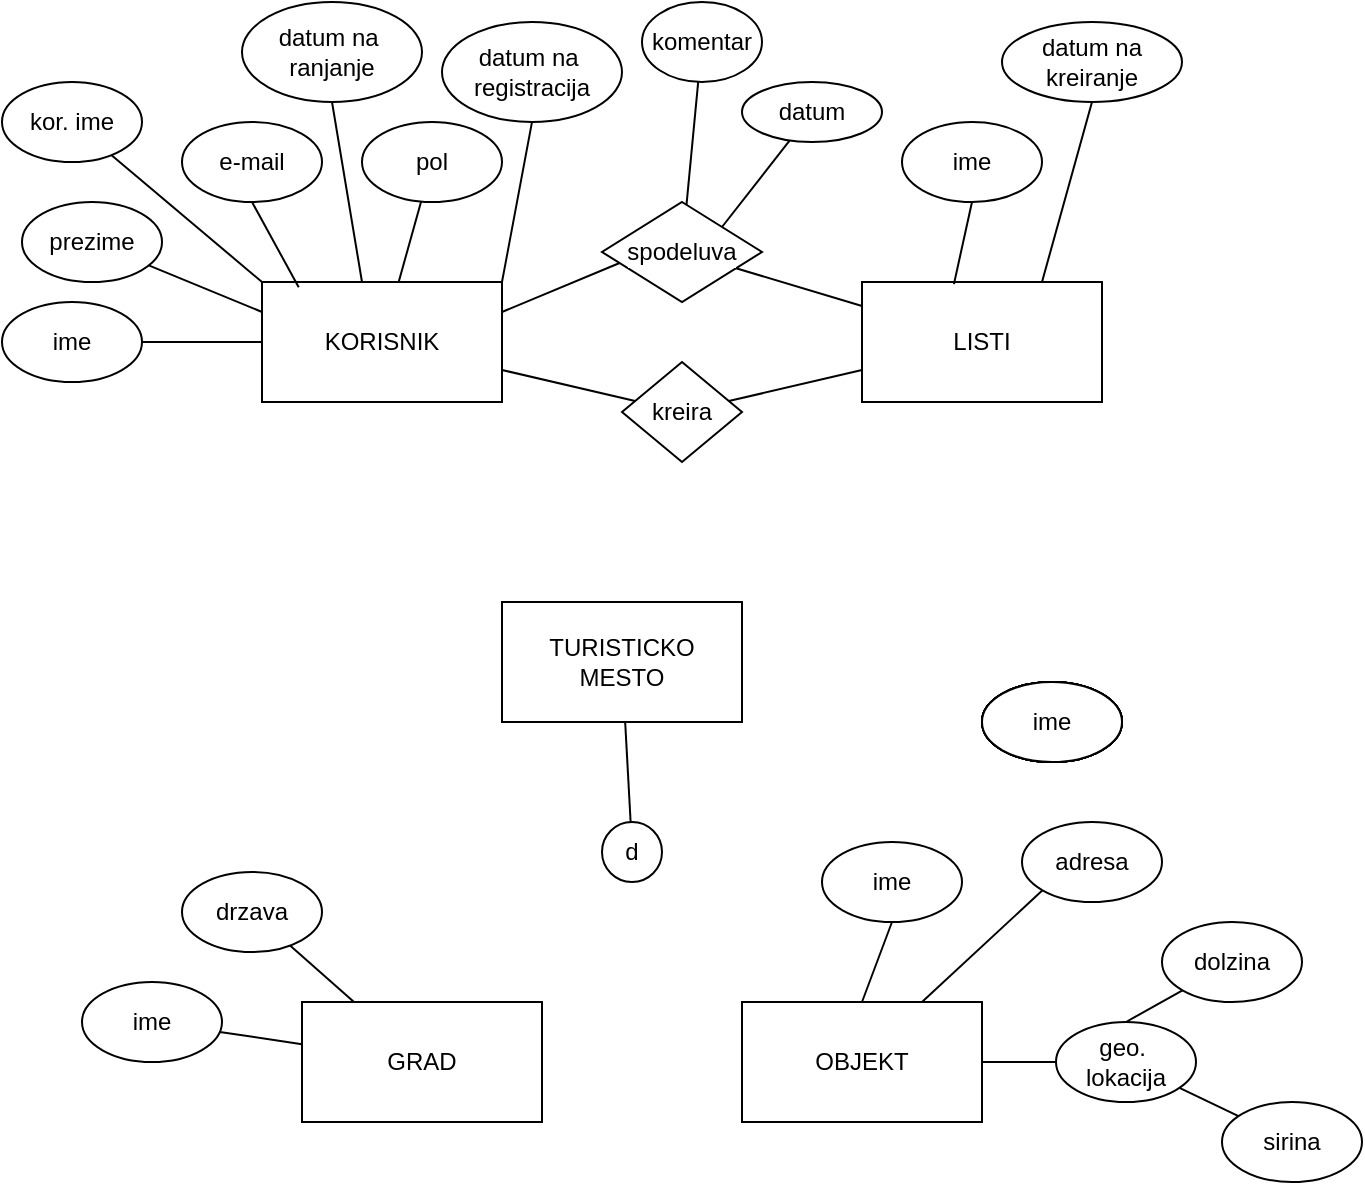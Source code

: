 <mxfile version="27.1.4" pages="2">
  <diagram name="Page-1" id="9BYK_L4OpRzOUnWOjzk-">
    <mxGraphModel dx="254" dy="604" grid="1" gridSize="10" guides="1" tooltips="1" connect="1" arrows="1" fold="1" page="1" pageScale="1" pageWidth="827" pageHeight="1169" math="0" shadow="0">
      <root>
        <mxCell id="0" />
        <mxCell id="1" parent="0" />
        <mxCell id="Cw1JEO6UzoWqQZHTHkFN-5" value="ime" style="ellipse;whiteSpace=wrap;html=1;" vertex="1" parent="1">
          <mxGeometry x="610" y="170" width="70" height="40" as="geometry" />
        </mxCell>
        <mxCell id="vTyGNoZtcdpg6SRQKZWc-11" value="" style="group" vertex="1" connectable="0" parent="1">
          <mxGeometry x="160" y="110" width="310" height="200" as="geometry" />
        </mxCell>
        <mxCell id="vTyGNoZtcdpg6SRQKZWc-9" value="" style="edgeStyle=none;shape=connector;rounded=0;orthogonalLoop=1;jettySize=auto;html=1;strokeColor=default;align=center;verticalAlign=middle;fontFamily=Helvetica;fontSize=12;fontColor=default;labelBackgroundColor=default;endArrow=none;" edge="1" parent="vTyGNoZtcdpg6SRQKZWc-11" source="Cw1JEO6UzoWqQZHTHkFN-6" target="vTyGNoZtcdpg6SRQKZWc-1">
          <mxGeometry relative="1" as="geometry" />
        </mxCell>
        <mxCell id="Cw1JEO6UzoWqQZHTHkFN-6" value="pol" style="ellipse;whiteSpace=wrap;html=1;" vertex="1" parent="vTyGNoZtcdpg6SRQKZWc-11">
          <mxGeometry x="180" y="60" width="70" height="40" as="geometry" />
        </mxCell>
        <mxCell id="vTyGNoZtcdpg6SRQKZWc-10" style="edgeStyle=none;shape=connector;rounded=0;orthogonalLoop=1;jettySize=auto;html=1;exitX=0.5;exitY=1;exitDx=0;exitDy=0;entryX=1;entryY=0;entryDx=0;entryDy=0;strokeColor=default;align=center;verticalAlign=middle;fontFamily=Helvetica;fontSize=12;fontColor=default;labelBackgroundColor=default;endArrow=none;" edge="1" parent="vTyGNoZtcdpg6SRQKZWc-11" source="Cw1JEO6UzoWqQZHTHkFN-7" target="vTyGNoZtcdpg6SRQKZWc-1">
          <mxGeometry relative="1" as="geometry" />
        </mxCell>
        <mxCell id="Cw1JEO6UzoWqQZHTHkFN-7" value="datum na&amp;nbsp;&lt;div&gt;registracija&lt;/div&gt;" style="ellipse;whiteSpace=wrap;html=1;" vertex="1" parent="vTyGNoZtcdpg6SRQKZWc-11">
          <mxGeometry x="220" y="10" width="90" height="50" as="geometry" />
        </mxCell>
        <mxCell id="vTyGNoZtcdpg6SRQKZWc-8" style="edgeStyle=none;shape=connector;rounded=0;orthogonalLoop=1;jettySize=auto;html=1;exitX=0.5;exitY=1;exitDx=0;exitDy=0;strokeColor=default;align=center;verticalAlign=middle;fontFamily=Helvetica;fontSize=12;fontColor=default;labelBackgroundColor=default;endArrow=none;" edge="1" parent="vTyGNoZtcdpg6SRQKZWc-11" source="Cw1JEO6UzoWqQZHTHkFN-8">
          <mxGeometry relative="1" as="geometry">
            <mxPoint x="180" y="140" as="targetPoint" />
          </mxGeometry>
        </mxCell>
        <mxCell id="Cw1JEO6UzoWqQZHTHkFN-8" value="datum&amp;nbsp;&lt;span style=&quot;background-color: transparent; color: light-dark(rgb(0, 0, 0), rgb(255, 255, 255));&quot;&gt;na&amp;nbsp;&lt;/span&gt;&lt;div&gt;ranjanje&lt;/div&gt;" style="ellipse;whiteSpace=wrap;html=1;" vertex="1" parent="vTyGNoZtcdpg6SRQKZWc-11">
          <mxGeometry x="120" width="90" height="50" as="geometry" />
        </mxCell>
        <mxCell id="Cw1JEO6UzoWqQZHTHkFN-9" value="e-mail" style="ellipse;whiteSpace=wrap;html=1;" vertex="1" parent="vTyGNoZtcdpg6SRQKZWc-11">
          <mxGeometry x="90" y="60" width="70" height="40" as="geometry" />
        </mxCell>
        <mxCell id="vTyGNoZtcdpg6SRQKZWc-6" value="" style="edgeStyle=none;shape=connector;rounded=0;orthogonalLoop=1;jettySize=auto;html=1;strokeColor=default;align=center;verticalAlign=middle;fontFamily=Helvetica;fontSize=12;fontColor=default;labelBackgroundColor=default;endArrow=none;entryX=0;entryY=0;entryDx=0;entryDy=0;" edge="1" parent="vTyGNoZtcdpg6SRQKZWc-11" source="Cw1JEO6UzoWqQZHTHkFN-10" target="vTyGNoZtcdpg6SRQKZWc-1">
          <mxGeometry relative="1" as="geometry" />
        </mxCell>
        <mxCell id="Cw1JEO6UzoWqQZHTHkFN-10" value="kor. ime" style="ellipse;whiteSpace=wrap;html=1;" vertex="1" parent="vTyGNoZtcdpg6SRQKZWc-11">
          <mxGeometry y="40" width="70" height="40" as="geometry" />
        </mxCell>
        <mxCell id="vTyGNoZtcdpg6SRQKZWc-5" value="" style="edgeStyle=none;shape=connector;rounded=0;orthogonalLoop=1;jettySize=auto;html=1;strokeColor=default;align=center;verticalAlign=middle;fontFamily=Helvetica;fontSize=12;fontColor=default;labelBackgroundColor=default;endArrow=none;entryX=0;entryY=0.25;entryDx=0;entryDy=0;" edge="1" parent="vTyGNoZtcdpg6SRQKZWc-11" source="Cw1JEO6UzoWqQZHTHkFN-11" target="vTyGNoZtcdpg6SRQKZWc-1">
          <mxGeometry relative="1" as="geometry" />
        </mxCell>
        <mxCell id="Cw1JEO6UzoWqQZHTHkFN-11" value="prezime" style="ellipse;whiteSpace=wrap;html=1;" vertex="1" parent="vTyGNoZtcdpg6SRQKZWc-11">
          <mxGeometry x="10" y="100" width="70" height="40" as="geometry" />
        </mxCell>
        <mxCell id="vTyGNoZtcdpg6SRQKZWc-4" value="" style="edgeStyle=none;shape=connector;rounded=0;orthogonalLoop=1;jettySize=auto;html=1;strokeColor=default;align=center;verticalAlign=middle;fontFamily=Helvetica;fontSize=12;fontColor=default;labelBackgroundColor=default;endArrow=none;" edge="1" parent="vTyGNoZtcdpg6SRQKZWc-11" source="Cw1JEO6UzoWqQZHTHkFN-12" target="vTyGNoZtcdpg6SRQKZWc-1">
          <mxGeometry relative="1" as="geometry" />
        </mxCell>
        <mxCell id="Cw1JEO6UzoWqQZHTHkFN-12" value="ime" style="ellipse;whiteSpace=wrap;html=1;" vertex="1" parent="vTyGNoZtcdpg6SRQKZWc-11">
          <mxGeometry y="150" width="70" height="40" as="geometry" />
        </mxCell>
        <mxCell id="vTyGNoZtcdpg6SRQKZWc-15" style="edgeStyle=none;shape=connector;rounded=0;orthogonalLoop=1;jettySize=auto;html=1;exitX=1;exitY=0.25;exitDx=0;exitDy=0;strokeColor=default;align=center;verticalAlign=middle;fontFamily=Helvetica;fontSize=12;fontColor=default;labelBackgroundColor=default;endArrow=none;" edge="1" parent="vTyGNoZtcdpg6SRQKZWc-11" source="vTyGNoZtcdpg6SRQKZWc-1">
          <mxGeometry relative="1" as="geometry">
            <mxPoint x="310" y="130.0" as="targetPoint" />
          </mxGeometry>
        </mxCell>
        <mxCell id="vTyGNoZtcdpg6SRQKZWc-1" value="KORISNIK" style="rounded=0;whiteSpace=wrap;html=1;strokeColor=default;align=center;verticalAlign=middle;fontFamily=Helvetica;fontSize=12;fontColor=default;labelBackgroundColor=default;fillColor=default;" vertex="1" parent="vTyGNoZtcdpg6SRQKZWc-11">
          <mxGeometry x="130" y="140" width="120" height="60" as="geometry" />
        </mxCell>
        <mxCell id="vTyGNoZtcdpg6SRQKZWc-2" style="edgeStyle=none;shape=connector;rounded=0;orthogonalLoop=1;jettySize=auto;html=1;exitX=0.5;exitY=0;exitDx=0;exitDy=0;strokeColor=default;align=center;verticalAlign=middle;fontFamily=Helvetica;fontSize=12;fontColor=default;labelBackgroundColor=default;endArrow=none;" edge="1" parent="vTyGNoZtcdpg6SRQKZWc-11" source="Cw1JEO6UzoWqQZHTHkFN-11" target="Cw1JEO6UzoWqQZHTHkFN-11">
          <mxGeometry relative="1" as="geometry" />
        </mxCell>
        <mxCell id="vTyGNoZtcdpg6SRQKZWc-7" style="edgeStyle=none;shape=connector;rounded=0;orthogonalLoop=1;jettySize=auto;html=1;exitX=0.5;exitY=1;exitDx=0;exitDy=0;entryX=0.153;entryY=0.044;entryDx=0;entryDy=0;entryPerimeter=0;strokeColor=default;align=center;verticalAlign=middle;fontFamily=Helvetica;fontSize=12;fontColor=default;labelBackgroundColor=default;endArrow=none;" edge="1" parent="vTyGNoZtcdpg6SRQKZWc-11" source="Cw1JEO6UzoWqQZHTHkFN-9" target="vTyGNoZtcdpg6SRQKZWc-1">
          <mxGeometry relative="1" as="geometry" />
        </mxCell>
        <mxCell id="vTyGNoZtcdpg6SRQKZWc-14" value="" style="edgeStyle=none;shape=connector;rounded=0;orthogonalLoop=1;jettySize=auto;html=1;strokeColor=default;align=center;verticalAlign=middle;fontFamily=Helvetica;fontSize=12;fontColor=default;labelBackgroundColor=default;endArrow=none;" edge="1" parent="1" source="vTyGNoZtcdpg6SRQKZWc-12" target="vTyGNoZtcdpg6SRQKZWc-13">
          <mxGeometry relative="1" as="geometry" />
        </mxCell>
        <mxCell id="vTyGNoZtcdpg6SRQKZWc-12" value="LISTI" style="rounded=0;whiteSpace=wrap;html=1;strokeColor=default;align=center;verticalAlign=middle;fontFamily=Helvetica;fontSize=12;fontColor=default;labelBackgroundColor=default;fillColor=default;" vertex="1" parent="1">
          <mxGeometry x="590" y="250" width="120" height="60" as="geometry" />
        </mxCell>
        <mxCell id="vTyGNoZtcdpg6SRQKZWc-21" value="" style="edgeStyle=none;shape=connector;rounded=0;orthogonalLoop=1;jettySize=auto;html=1;strokeColor=default;align=center;verticalAlign=middle;fontFamily=Helvetica;fontSize=12;fontColor=default;labelBackgroundColor=default;endArrow=none;" edge="1" parent="1" source="vTyGNoZtcdpg6SRQKZWc-13" target="vTyGNoZtcdpg6SRQKZWc-20">
          <mxGeometry relative="1" as="geometry" />
        </mxCell>
        <mxCell id="vTyGNoZtcdpg6SRQKZWc-13" value="spodeluva" style="rhombus;whiteSpace=wrap;html=1;rounded=0;labelBackgroundColor=default;" vertex="1" parent="1">
          <mxGeometry x="460" y="210" width="80" height="50" as="geometry" />
        </mxCell>
        <mxCell id="vTyGNoZtcdpg6SRQKZWc-17" value="" style="edgeStyle=none;shape=connector;rounded=0;orthogonalLoop=1;jettySize=auto;html=1;strokeColor=default;align=center;verticalAlign=middle;fontFamily=Helvetica;fontSize=12;fontColor=default;labelBackgroundColor=default;endArrow=none;" edge="1" parent="1" source="vTyGNoZtcdpg6SRQKZWc-16" target="vTyGNoZtcdpg6SRQKZWc-1">
          <mxGeometry relative="1" as="geometry" />
        </mxCell>
        <mxCell id="vTyGNoZtcdpg6SRQKZWc-18" value="" style="edgeStyle=none;shape=connector;rounded=0;orthogonalLoop=1;jettySize=auto;html=1;strokeColor=default;align=center;verticalAlign=middle;fontFamily=Helvetica;fontSize=12;fontColor=default;labelBackgroundColor=default;endArrow=none;" edge="1" parent="1" source="vTyGNoZtcdpg6SRQKZWc-16" target="vTyGNoZtcdpg6SRQKZWc-12">
          <mxGeometry relative="1" as="geometry" />
        </mxCell>
        <mxCell id="vTyGNoZtcdpg6SRQKZWc-16" value="kreira" style="rhombus;whiteSpace=wrap;html=1;rounded=0;labelBackgroundColor=default;" vertex="1" parent="1">
          <mxGeometry x="470" y="290" width="60" height="50" as="geometry" />
        </mxCell>
        <mxCell id="vTyGNoZtcdpg6SRQKZWc-22" value="" style="edgeStyle=none;shape=connector;rounded=0;orthogonalLoop=1;jettySize=auto;html=1;strokeColor=default;align=center;verticalAlign=middle;fontFamily=Helvetica;fontSize=12;fontColor=default;labelBackgroundColor=default;endArrow=none;entryX=1;entryY=0;entryDx=0;entryDy=0;" edge="1" parent="1" source="vTyGNoZtcdpg6SRQKZWc-19" target="vTyGNoZtcdpg6SRQKZWc-13">
          <mxGeometry relative="1" as="geometry" />
        </mxCell>
        <mxCell id="vTyGNoZtcdpg6SRQKZWc-19" value="datum" style="ellipse;whiteSpace=wrap;html=1;strokeColor=default;align=center;verticalAlign=middle;fontFamily=Helvetica;fontSize=12;fontColor=default;labelBackgroundColor=default;fillColor=default;" vertex="1" parent="1">
          <mxGeometry x="530" y="150" width="70" height="30" as="geometry" />
        </mxCell>
        <mxCell id="vTyGNoZtcdpg6SRQKZWc-20" value="komentar" style="ellipse;whiteSpace=wrap;html=1;strokeColor=default;align=center;verticalAlign=middle;fontFamily=Helvetica;fontSize=12;fontColor=default;labelBackgroundColor=default;fillColor=default;" vertex="1" parent="1">
          <mxGeometry x="480" y="110" width="60" height="40" as="geometry" />
        </mxCell>
        <mxCell id="vTyGNoZtcdpg6SRQKZWc-23" value="ime" style="ellipse;whiteSpace=wrap;html=1;" vertex="1" parent="1">
          <mxGeometry x="650" y="450" width="70" height="40" as="geometry" />
        </mxCell>
        <mxCell id="vTyGNoZtcdpg6SRQKZWc-24" value="ime" style="ellipse;whiteSpace=wrap;html=1;" vertex="1" parent="1">
          <mxGeometry x="650" y="450" width="70" height="40" as="geometry" />
        </mxCell>
        <mxCell id="vTyGNoZtcdpg6SRQKZWc-25" value="ime" style="ellipse;whiteSpace=wrap;html=1;" vertex="1" parent="1">
          <mxGeometry x="650" y="450" width="70" height="40" as="geometry" />
        </mxCell>
        <mxCell id="vTyGNoZtcdpg6SRQKZWc-26" value="ime" style="ellipse;whiteSpace=wrap;html=1;" vertex="1" parent="1">
          <mxGeometry x="650" y="450" width="70" height="40" as="geometry" />
        </mxCell>
        <mxCell id="vTyGNoZtcdpg6SRQKZWc-27" value="ime" style="ellipse;whiteSpace=wrap;html=1;" vertex="1" parent="1">
          <mxGeometry x="650" y="450" width="70" height="40" as="geometry" />
        </mxCell>
        <mxCell id="vTyGNoZtcdpg6SRQKZWc-28" value="ime" style="ellipse;whiteSpace=wrap;html=1;" vertex="1" parent="1">
          <mxGeometry x="650" y="450" width="70" height="40" as="geometry" />
        </mxCell>
        <mxCell id="vTyGNoZtcdpg6SRQKZWc-29" value="ime" style="ellipse;whiteSpace=wrap;html=1;" vertex="1" parent="1">
          <mxGeometry x="650" y="450" width="70" height="40" as="geometry" />
        </mxCell>
        <mxCell id="vTyGNoZtcdpg6SRQKZWc-49" value="" style="edgeStyle=none;shape=connector;rounded=0;orthogonalLoop=1;jettySize=auto;html=1;strokeColor=default;align=center;verticalAlign=middle;fontFamily=Helvetica;fontSize=12;fontColor=default;labelBackgroundColor=default;endArrow=none;" edge="1" parent="1" source="vTyGNoZtcdpg6SRQKZWc-30" target="vTyGNoZtcdpg6SRQKZWc-41">
          <mxGeometry relative="1" as="geometry" />
        </mxCell>
        <mxCell id="vTyGNoZtcdpg6SRQKZWc-30" value="ime" style="ellipse;whiteSpace=wrap;html=1;" vertex="1" parent="1">
          <mxGeometry x="200" y="600" width="70" height="40" as="geometry" />
        </mxCell>
        <mxCell id="vTyGNoZtcdpg6SRQKZWc-48" value="" style="edgeStyle=none;shape=connector;rounded=0;orthogonalLoop=1;jettySize=auto;html=1;strokeColor=default;align=center;verticalAlign=middle;fontFamily=Helvetica;fontSize=12;fontColor=default;labelBackgroundColor=default;endArrow=none;" edge="1" parent="1" source="vTyGNoZtcdpg6SRQKZWc-31" target="vTyGNoZtcdpg6SRQKZWc-41">
          <mxGeometry relative="1" as="geometry" />
        </mxCell>
        <mxCell id="vTyGNoZtcdpg6SRQKZWc-31" value="drzava" style="ellipse;whiteSpace=wrap;html=1;" vertex="1" parent="1">
          <mxGeometry x="250" y="545" width="70" height="40" as="geometry" />
        </mxCell>
        <mxCell id="vTyGNoZtcdpg6SRQKZWc-47" value="" style="edgeStyle=none;shape=connector;rounded=0;orthogonalLoop=1;jettySize=auto;html=1;strokeColor=default;align=center;verticalAlign=middle;fontFamily=Helvetica;fontSize=12;fontColor=default;labelBackgroundColor=default;endArrow=none;" edge="1" parent="1" source="vTyGNoZtcdpg6SRQKZWc-32" target="vTyGNoZtcdpg6SRQKZWc-34">
          <mxGeometry relative="1" as="geometry" />
        </mxCell>
        <mxCell id="vTyGNoZtcdpg6SRQKZWc-32" value="sirina" style="ellipse;whiteSpace=wrap;html=1;" vertex="1" parent="1">
          <mxGeometry x="770" y="660" width="70" height="40" as="geometry" />
        </mxCell>
        <mxCell id="vTyGNoZtcdpg6SRQKZWc-46" style="edgeStyle=none;shape=connector;rounded=0;orthogonalLoop=1;jettySize=auto;html=1;exitX=0;exitY=1;exitDx=0;exitDy=0;entryX=0.5;entryY=0;entryDx=0;entryDy=0;strokeColor=default;align=center;verticalAlign=middle;fontFamily=Helvetica;fontSize=12;fontColor=default;labelBackgroundColor=default;endArrow=none;" edge="1" parent="1" source="vTyGNoZtcdpg6SRQKZWc-33" target="vTyGNoZtcdpg6SRQKZWc-34">
          <mxGeometry relative="1" as="geometry" />
        </mxCell>
        <mxCell id="vTyGNoZtcdpg6SRQKZWc-33" value="dolzina" style="ellipse;whiteSpace=wrap;html=1;" vertex="1" parent="1">
          <mxGeometry x="740" y="570" width="70" height="40" as="geometry" />
        </mxCell>
        <mxCell id="vTyGNoZtcdpg6SRQKZWc-45" style="edgeStyle=none;shape=connector;rounded=0;orthogonalLoop=1;jettySize=auto;html=1;exitX=0;exitY=0.5;exitDx=0;exitDy=0;entryX=1;entryY=0.5;entryDx=0;entryDy=0;strokeColor=default;align=center;verticalAlign=middle;fontFamily=Helvetica;fontSize=12;fontColor=default;labelBackgroundColor=default;endArrow=none;" edge="1" parent="1" source="vTyGNoZtcdpg6SRQKZWc-34" target="vTyGNoZtcdpg6SRQKZWc-42">
          <mxGeometry relative="1" as="geometry" />
        </mxCell>
        <mxCell id="vTyGNoZtcdpg6SRQKZWc-34" value="geo.&amp;nbsp;&lt;div&gt;l&lt;span style=&quot;background-color: transparent; color: light-dark(rgb(0, 0, 0), rgb(255, 255, 255));&quot;&gt;okacija&lt;/span&gt;&lt;/div&gt;" style="ellipse;whiteSpace=wrap;html=1;" vertex="1" parent="1">
          <mxGeometry x="687" y="620" width="70" height="40" as="geometry" />
        </mxCell>
        <mxCell id="vTyGNoZtcdpg6SRQKZWc-44" style="edgeStyle=none;shape=connector;rounded=0;orthogonalLoop=1;jettySize=auto;html=1;exitX=0;exitY=1;exitDx=0;exitDy=0;entryX=0.75;entryY=0;entryDx=0;entryDy=0;strokeColor=default;align=center;verticalAlign=middle;fontFamily=Helvetica;fontSize=12;fontColor=default;labelBackgroundColor=default;endArrow=none;" edge="1" parent="1" source="vTyGNoZtcdpg6SRQKZWc-35" target="vTyGNoZtcdpg6SRQKZWc-42">
          <mxGeometry relative="1" as="geometry" />
        </mxCell>
        <mxCell id="vTyGNoZtcdpg6SRQKZWc-35" value="adresa" style="ellipse;whiteSpace=wrap;html=1;" vertex="1" parent="1">
          <mxGeometry x="670" y="520" width="70" height="40" as="geometry" />
        </mxCell>
        <mxCell id="vTyGNoZtcdpg6SRQKZWc-43" style="edgeStyle=none;shape=connector;rounded=0;orthogonalLoop=1;jettySize=auto;html=1;exitX=0.5;exitY=1;exitDx=0;exitDy=0;entryX=0.5;entryY=0;entryDx=0;entryDy=0;strokeColor=default;align=center;verticalAlign=middle;fontFamily=Helvetica;fontSize=12;fontColor=default;labelBackgroundColor=default;endArrow=none;" edge="1" parent="1" source="vTyGNoZtcdpg6SRQKZWc-36" target="vTyGNoZtcdpg6SRQKZWc-42">
          <mxGeometry relative="1" as="geometry" />
        </mxCell>
        <mxCell id="vTyGNoZtcdpg6SRQKZWc-36" value="ime" style="ellipse;whiteSpace=wrap;html=1;" vertex="1" parent="1">
          <mxGeometry x="570" y="530" width="70" height="40" as="geometry" />
        </mxCell>
        <mxCell id="vTyGNoZtcdpg6SRQKZWc-38" style="edgeStyle=none;shape=connector;rounded=0;orthogonalLoop=1;jettySize=auto;html=1;exitX=0.5;exitY=1;exitDx=0;exitDy=0;entryX=0.75;entryY=0;entryDx=0;entryDy=0;strokeColor=default;align=center;verticalAlign=middle;fontFamily=Helvetica;fontSize=12;fontColor=default;labelBackgroundColor=default;endArrow=none;" edge="1" parent="1" source="vTyGNoZtcdpg6SRQKZWc-37" target="vTyGNoZtcdpg6SRQKZWc-12">
          <mxGeometry relative="1" as="geometry" />
        </mxCell>
        <mxCell id="vTyGNoZtcdpg6SRQKZWc-37" value="datum na kreiranje" style="ellipse;whiteSpace=wrap;html=1;" vertex="1" parent="1">
          <mxGeometry x="660" y="120" width="90" height="40" as="geometry" />
        </mxCell>
        <mxCell id="vTyGNoZtcdpg6SRQKZWc-39" style="edgeStyle=none;shape=connector;rounded=0;orthogonalLoop=1;jettySize=auto;html=1;exitX=0.5;exitY=1;exitDx=0;exitDy=0;entryX=0.383;entryY=0.018;entryDx=0;entryDy=0;entryPerimeter=0;strokeColor=default;align=center;verticalAlign=middle;fontFamily=Helvetica;fontSize=12;fontColor=default;labelBackgroundColor=default;endArrow=none;" edge="1" parent="1" source="Cw1JEO6UzoWqQZHTHkFN-5" target="vTyGNoZtcdpg6SRQKZWc-12">
          <mxGeometry relative="1" as="geometry" />
        </mxCell>
        <mxCell id="vTyGNoZtcdpg6SRQKZWc-40" value="TURISTICKO MESTO" style="rounded=0;whiteSpace=wrap;html=1;strokeColor=default;align=center;verticalAlign=middle;fontFamily=Helvetica;fontSize=12;fontColor=default;labelBackgroundColor=default;fillColor=default;" vertex="1" parent="1">
          <mxGeometry x="410" y="410" width="120" height="60" as="geometry" />
        </mxCell>
        <mxCell id="vTyGNoZtcdpg6SRQKZWc-41" value="GRAD" style="rounded=0;whiteSpace=wrap;html=1;strokeColor=default;align=center;verticalAlign=middle;fontFamily=Helvetica;fontSize=12;fontColor=default;labelBackgroundColor=default;fillColor=default;" vertex="1" parent="1">
          <mxGeometry x="310" y="610" width="120" height="60" as="geometry" />
        </mxCell>
        <mxCell id="vTyGNoZtcdpg6SRQKZWc-42" value="OBJEKT" style="rounded=0;whiteSpace=wrap;html=1;strokeColor=default;align=center;verticalAlign=middle;fontFamily=Helvetica;fontSize=12;fontColor=default;labelBackgroundColor=default;fillColor=default;" vertex="1" parent="1">
          <mxGeometry x="530" y="610" width="120" height="60" as="geometry" />
        </mxCell>
        <mxCell id="vTyGNoZtcdpg6SRQKZWc-51" value="" style="edgeStyle=none;shape=connector;rounded=0;orthogonalLoop=1;jettySize=auto;html=1;strokeColor=default;align=center;verticalAlign=middle;fontFamily=Helvetica;fontSize=12;fontColor=default;labelBackgroundColor=default;endArrow=none;" edge="1" parent="1" source="vTyGNoZtcdpg6SRQKZWc-50" target="vTyGNoZtcdpg6SRQKZWc-40">
          <mxGeometry relative="1" as="geometry" />
        </mxCell>
        <mxCell id="vTyGNoZtcdpg6SRQKZWc-50" value="d" style="ellipse;whiteSpace=wrap;html=1;aspect=fixed;strokeColor=default;align=center;verticalAlign=middle;fontFamily=Helvetica;fontSize=12;fontColor=default;labelBackgroundColor=default;fillColor=default;" vertex="1" parent="1">
          <mxGeometry x="460" y="520" width="30" height="30" as="geometry" />
        </mxCell>
      </root>
    </mxGraphModel>
  </diagram>
  <diagram id="vBd0J0QNS_kdUKVeGjYM" name="Page-2">
    <mxGraphModel dx="834" dy="846" grid="1" gridSize="10" guides="1" tooltips="1" connect="1" arrows="1" fold="1" page="1" pageScale="1" pageWidth="827" pageHeight="1169" math="0" shadow="0">
      <root>
        <mxCell id="0" />
        <mxCell id="1" parent="0" />
        <mxCell id="loqaQ0z4b2VS86a6ckQr-11" value="" style="edgeStyle=none;shape=connector;rounded=0;orthogonalLoop=1;jettySize=auto;html=1;strokeColor=default;align=center;verticalAlign=middle;fontFamily=Helvetica;fontSize=12;fontColor=default;labelBackgroundColor=default;endArrow=none;" edge="1" parent="1" source="TeIeKEtfFJ5j0w1cXCWO-11" target="loqaQ0z4b2VS86a6ckQr-6">
          <mxGeometry relative="1" as="geometry" />
        </mxCell>
        <mxCell id="TeIeKEtfFJ5j0w1cXCWO-11" value="goidna" style="ellipse;whiteSpace=wrap;html=1;strokeColor=default;align=center;verticalAlign=middle;fontFamily=Helvetica;fontSize=12;fontColor=default;labelBackgroundColor=default;fillColor=default;" vertex="1" parent="1">
          <mxGeometry x="310" y="310" width="60" height="40" as="geometry" />
        </mxCell>
        <mxCell id="loqaQ0z4b2VS86a6ckQr-12" value="" style="edgeStyle=none;shape=connector;rounded=0;orthogonalLoop=1;jettySize=auto;html=1;strokeColor=default;align=center;verticalAlign=middle;fontFamily=Helvetica;fontSize=12;fontColor=default;labelBackgroundColor=default;endArrow=none;" edge="1" parent="1" source="TeIeKEtfFJ5j0w1cXCWO-12" target="loqaQ0z4b2VS86a6ckQr-6">
          <mxGeometry relative="1" as="geometry" />
        </mxCell>
        <mxCell id="TeIeKEtfFJ5j0w1cXCWO-12" value="ime" style="ellipse;whiteSpace=wrap;html=1;strokeColor=default;align=center;verticalAlign=middle;fontFamily=Helvetica;fontSize=12;fontColor=default;labelBackgroundColor=default;fillColor=default;" vertex="1" parent="1">
          <mxGeometry x="170" y="300" width="60" height="40" as="geometry" />
        </mxCell>
        <mxCell id="TeIeKEtfFJ5j0w1cXCWO-13" value="sifra" style="ellipse;whiteSpace=wrap;html=1;strokeColor=default;align=center;verticalAlign=middle;fontFamily=Helvetica;fontSize=12;fontColor=default;labelBackgroundColor=default;fillColor=default;" vertex="1" parent="1">
          <mxGeometry x="240" y="280" width="60" height="40" as="geometry" />
        </mxCell>
        <mxCell id="TeIeKEtfFJ5j0w1cXCWO-42" value="" style="group" vertex="1" connectable="0" parent="1">
          <mxGeometry x="527" y="50" width="300" height="200" as="geometry" />
        </mxCell>
        <mxCell id="TeIeKEtfFJ5j0w1cXCWO-41" style="edgeStyle=none;shape=connector;rounded=0;orthogonalLoop=1;jettySize=auto;html=1;exitX=0;exitY=0.5;exitDx=0;exitDy=0;entryX=1;entryY=0.5;entryDx=0;entryDy=0;strokeColor=default;align=center;verticalAlign=middle;fontFamily=Helvetica;fontSize=12;fontColor=default;labelBackgroundColor=default;endArrow=none;" edge="1" parent="TeIeKEtfFJ5j0w1cXCWO-42" source="TeIeKEtfFJ5j0w1cXCWO-14" target="TeIeKEtfFJ5j0w1cXCWO-16">
          <mxGeometry relative="1" as="geometry" />
        </mxCell>
        <mxCell id="TeIeKEtfFJ5j0w1cXCWO-14" value="do" style="ellipse;whiteSpace=wrap;html=1;strokeColor=default;align=center;verticalAlign=middle;fontFamily=Helvetica;fontSize=12;fontColor=default;labelBackgroundColor=default;fillColor=default;" vertex="1" parent="TeIeKEtfFJ5j0w1cXCWO-42">
          <mxGeometry x="240" y="90" width="60" height="40" as="geometry" />
        </mxCell>
        <mxCell id="TeIeKEtfFJ5j0w1cXCWO-40" style="edgeStyle=none;shape=connector;rounded=0;orthogonalLoop=1;jettySize=auto;html=1;exitX=0;exitY=1;exitDx=0;exitDy=0;entryX=0.5;entryY=0;entryDx=0;entryDy=0;strokeColor=default;align=center;verticalAlign=middle;fontFamily=Helvetica;fontSize=12;fontColor=default;labelBackgroundColor=default;endArrow=none;" edge="1" parent="TeIeKEtfFJ5j0w1cXCWO-42" source="TeIeKEtfFJ5j0w1cXCWO-15" target="TeIeKEtfFJ5j0w1cXCWO-16">
          <mxGeometry relative="1" as="geometry" />
        </mxCell>
        <mxCell id="TeIeKEtfFJ5j0w1cXCWO-15" value="od" style="ellipse;whiteSpace=wrap;html=1;strokeColor=default;align=center;verticalAlign=middle;fontFamily=Helvetica;fontSize=12;fontColor=default;labelBackgroundColor=default;fillColor=default;" vertex="1" parent="TeIeKEtfFJ5j0w1cXCWO-42">
          <mxGeometry x="200" y="40" width="60" height="40" as="geometry" />
        </mxCell>
        <mxCell id="TeIeKEtfFJ5j0w1cXCWO-39" style="edgeStyle=none;shape=connector;rounded=0;orthogonalLoop=1;jettySize=auto;html=1;exitX=0;exitY=1;exitDx=0;exitDy=0;entryX=0.75;entryY=0;entryDx=0;entryDy=0;strokeColor=default;align=center;verticalAlign=middle;fontFamily=Helvetica;fontSize=12;fontColor=default;labelBackgroundColor=default;endArrow=none;" edge="1" parent="TeIeKEtfFJ5j0w1cXCWO-42" source="TeIeKEtfFJ5j0w1cXCWO-16" target="TeIeKEtfFJ5j0w1cXCWO-34">
          <mxGeometry relative="1" as="geometry" />
        </mxCell>
        <mxCell id="TeIeKEtfFJ5j0w1cXCWO-16" value="datum" style="ellipse;whiteSpace=wrap;html=1;strokeColor=default;align=center;verticalAlign=middle;fontFamily=Helvetica;fontSize=12;fontColor=default;labelBackgroundColor=default;fillColor=default;" vertex="1" parent="TeIeKEtfFJ5j0w1cXCWO-42">
          <mxGeometry x="160" y="90" width="60" height="40" as="geometry" />
        </mxCell>
        <mxCell id="TeIeKEtfFJ5j0w1cXCWO-38" value="" style="edgeStyle=none;shape=connector;rounded=0;orthogonalLoop=1;jettySize=auto;html=1;strokeColor=default;align=center;verticalAlign=middle;fontFamily=Helvetica;fontSize=12;fontColor=default;labelBackgroundColor=default;endArrow=none;" edge="1" parent="TeIeKEtfFJ5j0w1cXCWO-42" source="TeIeKEtfFJ5j0w1cXCWO-17" target="TeIeKEtfFJ5j0w1cXCWO-34">
          <mxGeometry relative="1" as="geometry" />
        </mxCell>
        <mxCell id="TeIeKEtfFJ5j0w1cXCWO-17" value="prostorija" style="ellipse;whiteSpace=wrap;html=1;strokeColor=default;align=center;verticalAlign=middle;fontFamily=Helvetica;fontSize=12;fontColor=default;labelBackgroundColor=default;fillColor=default;" vertex="1" parent="TeIeKEtfFJ5j0w1cXCWO-42">
          <mxGeometry x="140" width="60" height="40" as="geometry" />
        </mxCell>
        <mxCell id="TeIeKEtfFJ5j0w1cXCWO-37" value="" style="edgeStyle=none;shape=connector;rounded=0;orthogonalLoop=1;jettySize=auto;html=1;strokeColor=default;align=center;verticalAlign=middle;fontFamily=Helvetica;fontSize=12;fontColor=default;labelBackgroundColor=default;endArrow=none;" edge="1" parent="TeIeKEtfFJ5j0w1cXCWO-42" source="TeIeKEtfFJ5j0w1cXCWO-18" target="TeIeKEtfFJ5j0w1cXCWO-34">
          <mxGeometry relative="1" as="geometry" />
        </mxCell>
        <mxCell id="TeIeKEtfFJ5j0w1cXCWO-18" value="sprat" style="ellipse;whiteSpace=wrap;html=1;strokeColor=default;align=center;verticalAlign=middle;fontFamily=Helvetica;fontSize=12;fontColor=default;labelBackgroundColor=default;fillColor=default;" vertex="1" parent="TeIeKEtfFJ5j0w1cXCWO-42">
          <mxGeometry x="80" y="40" width="60" height="40" as="geometry" />
        </mxCell>
        <mxCell id="TeIeKEtfFJ5j0w1cXCWO-19" value="opis" style="ellipse;whiteSpace=wrap;html=1;strokeColor=default;align=center;verticalAlign=middle;fontFamily=Helvetica;fontSize=12;fontColor=default;labelBackgroundColor=default;fillColor=default;" vertex="1" parent="TeIeKEtfFJ5j0w1cXCWO-42">
          <mxGeometry x="30" y="10" width="60" height="40" as="geometry" />
        </mxCell>
        <mxCell id="TeIeKEtfFJ5j0w1cXCWO-20" value="ime" style="ellipse;whiteSpace=wrap;html=1;strokeColor=default;align=center;verticalAlign=middle;fontFamily=Helvetica;fontSize=12;fontColor=default;labelBackgroundColor=default;fillColor=default;" vertex="1" parent="TeIeKEtfFJ5j0w1cXCWO-42">
          <mxGeometry y="60" width="60" height="40" as="geometry" />
        </mxCell>
        <mxCell id="TeIeKEtfFJ5j0w1cXCWO-34" value="IZLOZBI" style="rounded=0;whiteSpace=wrap;html=1;strokeColor=default;align=center;verticalAlign=middle;fontFamily=Helvetica;fontSize=12;fontColor=default;labelBackgroundColor=default;fillColor=default;" vertex="1" parent="TeIeKEtfFJ5j0w1cXCWO-42">
          <mxGeometry x="40" y="140" width="120" height="60" as="geometry" />
        </mxCell>
        <mxCell id="TeIeKEtfFJ5j0w1cXCWO-35" style="edgeStyle=none;shape=connector;rounded=0;orthogonalLoop=1;jettySize=auto;html=1;exitX=0.5;exitY=1;exitDx=0;exitDy=0;entryX=0.158;entryY=0.065;entryDx=0;entryDy=0;entryPerimeter=0;strokeColor=default;align=center;verticalAlign=middle;fontFamily=Helvetica;fontSize=12;fontColor=default;labelBackgroundColor=default;endArrow=none;" edge="1" parent="TeIeKEtfFJ5j0w1cXCWO-42" source="TeIeKEtfFJ5j0w1cXCWO-20" target="TeIeKEtfFJ5j0w1cXCWO-34">
          <mxGeometry relative="1" as="geometry" />
        </mxCell>
        <mxCell id="TeIeKEtfFJ5j0w1cXCWO-36" style="edgeStyle=none;shape=connector;rounded=0;orthogonalLoop=1;jettySize=auto;html=1;entryX=0.36;entryY=0.037;entryDx=0;entryDy=0;entryPerimeter=0;strokeColor=default;align=center;verticalAlign=middle;fontFamily=Helvetica;fontSize=12;fontColor=default;labelBackgroundColor=default;endArrow=none;exitX=0.5;exitY=1;exitDx=0;exitDy=0;" edge="1" parent="TeIeKEtfFJ5j0w1cXCWO-42" source="TeIeKEtfFJ5j0w1cXCWO-19" target="TeIeKEtfFJ5j0w1cXCWO-34">
          <mxGeometry relative="1" as="geometry">
            <mxPoint x="90" y="60" as="sourcePoint" />
          </mxGeometry>
        </mxCell>
        <mxCell id="TeIeKEtfFJ5j0w1cXCWO-43" value="" style="group" vertex="1" connectable="0" parent="1">
          <mxGeometry x="50" y="60" width="300" height="190" as="geometry" />
        </mxCell>
        <mxCell id="TeIeKEtfFJ5j0w1cXCWO-1" value="MUZEJ" style="rounded=0;whiteSpace=wrap;html=1;strokeColor=default;align=center;verticalAlign=middle;fontFamily=Helvetica;fontSize=12;fontColor=default;labelBackgroundColor=default;fillColor=default;" vertex="1" parent="TeIeKEtfFJ5j0w1cXCWO-43">
          <mxGeometry x="110" y="130" width="120" height="60" as="geometry" />
        </mxCell>
        <mxCell id="TeIeKEtfFJ5j0w1cXCWO-2" value="ime" style="ellipse;whiteSpace=wrap;html=1;strokeColor=default;align=center;verticalAlign=middle;fontFamily=Helvetica;fontSize=12;fontColor=default;labelBackgroundColor=default;fillColor=default;" vertex="1" parent="TeIeKEtfFJ5j0w1cXCWO-43">
          <mxGeometry y="70" width="60" height="40" as="geometry" />
        </mxCell>
        <mxCell id="TeIeKEtfFJ5j0w1cXCWO-33" style="edgeStyle=none;shape=connector;rounded=0;orthogonalLoop=1;jettySize=auto;html=1;exitX=0;exitY=1;exitDx=0;exitDy=0;entryX=0.75;entryY=0;entryDx=0;entryDy=0;strokeColor=default;align=center;verticalAlign=middle;fontFamily=Helvetica;fontSize=12;fontColor=default;labelBackgroundColor=default;endArrow=none;" edge="1" parent="TeIeKEtfFJ5j0w1cXCWO-43" source="TeIeKEtfFJ5j0w1cXCWO-21" target="TeIeKEtfFJ5j0w1cXCWO-1">
          <mxGeometry relative="1" as="geometry" />
        </mxCell>
        <mxCell id="TeIeKEtfFJ5j0w1cXCWO-21" value="tip" style="ellipse;whiteSpace=wrap;html=1;strokeColor=default;align=center;verticalAlign=middle;fontFamily=Helvetica;fontSize=12;fontColor=default;labelBackgroundColor=default;fillColor=default;" vertex="1" parent="TeIeKEtfFJ5j0w1cXCWO-43">
          <mxGeometry x="240" y="10" width="60" height="40" as="geometry" />
        </mxCell>
        <mxCell id="TeIeKEtfFJ5j0w1cXCWO-32" value="" style="edgeStyle=none;shape=connector;rounded=0;orthogonalLoop=1;jettySize=auto;html=1;strokeColor=default;align=center;verticalAlign=middle;fontFamily=Helvetica;fontSize=12;fontColor=default;labelBackgroundColor=default;endArrow=none;" edge="1" parent="TeIeKEtfFJ5j0w1cXCWO-43" source="TeIeKEtfFJ5j0w1cXCWO-22" target="TeIeKEtfFJ5j0w1cXCWO-1">
          <mxGeometry relative="1" as="geometry" />
        </mxCell>
        <mxCell id="TeIeKEtfFJ5j0w1cXCWO-22" value="grad" style="ellipse;whiteSpace=wrap;html=1;strokeColor=default;align=center;verticalAlign=middle;fontFamily=Helvetica;fontSize=12;fontColor=default;labelBackgroundColor=default;fillColor=default;" vertex="1" parent="TeIeKEtfFJ5j0w1cXCWO-43">
          <mxGeometry x="170" y="40" width="60" height="40" as="geometry" />
        </mxCell>
        <mxCell id="TeIeKEtfFJ5j0w1cXCWO-31" value="" style="edgeStyle=none;shape=connector;rounded=0;orthogonalLoop=1;jettySize=auto;html=1;strokeColor=default;align=center;verticalAlign=middle;fontFamily=Helvetica;fontSize=12;fontColor=default;labelBackgroundColor=default;endArrow=none;entryX=0.333;entryY=0;entryDx=0;entryDy=0;entryPerimeter=0;" edge="1" parent="TeIeKEtfFJ5j0w1cXCWO-43" source="TeIeKEtfFJ5j0w1cXCWO-23" target="TeIeKEtfFJ5j0w1cXCWO-1">
          <mxGeometry relative="1" as="geometry" />
        </mxCell>
        <mxCell id="TeIeKEtfFJ5j0w1cXCWO-23" value="rab.&amp;nbsp;&lt;div&gt;vreme&lt;/div&gt;" style="ellipse;whiteSpace=wrap;html=1;strokeColor=default;align=center;verticalAlign=middle;fontFamily=Helvetica;fontSize=12;fontColor=default;labelBackgroundColor=default;fillColor=default;" vertex="1" parent="TeIeKEtfFJ5j0w1cXCWO-43">
          <mxGeometry x="120" width="60" height="40" as="geometry" />
        </mxCell>
        <mxCell id="TeIeKEtfFJ5j0w1cXCWO-24" value="opis" style="ellipse;whiteSpace=wrap;html=1;strokeColor=default;align=center;verticalAlign=middle;fontFamily=Helvetica;fontSize=12;fontColor=default;labelBackgroundColor=default;fillColor=default;" vertex="1" parent="TeIeKEtfFJ5j0w1cXCWO-43">
          <mxGeometry x="80" y="50" width="60" height="40" as="geometry" />
        </mxCell>
        <mxCell id="TeIeKEtfFJ5j0w1cXCWO-29" style="edgeStyle=none;shape=connector;rounded=0;orthogonalLoop=1;jettySize=auto;html=1;exitX=1;exitY=1;exitDx=0;exitDy=0;entryX=0;entryY=0;entryDx=0;entryDy=0;strokeColor=default;align=center;verticalAlign=middle;fontFamily=Helvetica;fontSize=12;fontColor=default;labelBackgroundColor=default;endArrow=none;" edge="1" parent="TeIeKEtfFJ5j0w1cXCWO-43" source="TeIeKEtfFJ5j0w1cXCWO-25" target="TeIeKEtfFJ5j0w1cXCWO-1">
          <mxGeometry relative="1" as="geometry" />
        </mxCell>
        <mxCell id="TeIeKEtfFJ5j0w1cXCWO-25" value="sifra" style="ellipse;whiteSpace=wrap;html=1;strokeColor=default;align=center;verticalAlign=middle;fontFamily=Helvetica;fontSize=12;fontColor=default;labelBackgroundColor=default;fillColor=default;" vertex="1" parent="TeIeKEtfFJ5j0w1cXCWO-43">
          <mxGeometry x="10" y="20" width="60" height="40" as="geometry" />
        </mxCell>
        <mxCell id="TeIeKEtfFJ5j0w1cXCWO-28" style="edgeStyle=none;shape=connector;rounded=0;orthogonalLoop=1;jettySize=auto;html=1;exitX=1;exitY=1;exitDx=0;exitDy=0;entryX=0.003;entryY=0.378;entryDx=0;entryDy=0;entryPerimeter=0;strokeColor=default;align=center;verticalAlign=middle;fontFamily=Helvetica;fontSize=12;fontColor=default;labelBackgroundColor=default;endArrow=none;" edge="1" parent="TeIeKEtfFJ5j0w1cXCWO-43" source="TeIeKEtfFJ5j0w1cXCWO-2" target="TeIeKEtfFJ5j0w1cXCWO-1">
          <mxGeometry relative="1" as="geometry" />
        </mxCell>
        <mxCell id="TeIeKEtfFJ5j0w1cXCWO-30" style="edgeStyle=none;shape=connector;rounded=0;orthogonalLoop=1;jettySize=auto;html=1;exitX=0.5;exitY=1;exitDx=0;exitDy=0;entryX=0.169;entryY=-0.011;entryDx=0;entryDy=0;entryPerimeter=0;strokeColor=default;align=center;verticalAlign=middle;fontFamily=Helvetica;fontSize=12;fontColor=default;labelBackgroundColor=default;endArrow=none;" edge="1" parent="TeIeKEtfFJ5j0w1cXCWO-43" source="TeIeKEtfFJ5j0w1cXCWO-24" target="TeIeKEtfFJ5j0w1cXCWO-1">
          <mxGeometry relative="1" as="geometry" />
        </mxCell>
        <mxCell id="TeIeKEtfFJ5j0w1cXCWO-45" value="1" style="edgeStyle=none;shape=connector;rounded=0;orthogonalLoop=1;jettySize=auto;html=1;strokeColor=default;align=center;verticalAlign=middle;fontFamily=Helvetica;fontSize=12;fontColor=default;labelBackgroundColor=default;endArrow=none;" edge="1" parent="1" source="TeIeKEtfFJ5j0w1cXCWO-44" target="TeIeKEtfFJ5j0w1cXCWO-1">
          <mxGeometry relative="1" as="geometry" />
        </mxCell>
        <mxCell id="TeIeKEtfFJ5j0w1cXCWO-46" value="N" style="edgeStyle=none;shape=connector;rounded=0;orthogonalLoop=1;jettySize=auto;html=1;exitX=1;exitY=0.5;exitDx=0;exitDy=0;entryX=0;entryY=0.5;entryDx=0;entryDy=0;strokeColor=default;align=center;verticalAlign=middle;fontFamily=Helvetica;fontSize=12;fontColor=default;labelBackgroundColor=default;endArrow=none;" edge="1" parent="1" source="TeIeKEtfFJ5j0w1cXCWO-44" target="TeIeKEtfFJ5j0w1cXCWO-34">
          <mxGeometry relative="1" as="geometry" />
        </mxCell>
        <mxCell id="TeIeKEtfFJ5j0w1cXCWO-44" value="ima" style="rhombus;whiteSpace=wrap;html=1;strokeColor=default;align=center;verticalAlign=middle;fontFamily=Helvetica;fontSize=12;fontColor=default;labelBackgroundColor=default;fillColor=default;" vertex="1" parent="1">
          <mxGeometry x="384" y="190" width="60" height="60" as="geometry" />
        </mxCell>
        <mxCell id="TeIeKEtfFJ5j0w1cXCWO-47" value="IZLOZBA NA UMETNISCKI DELA" style="rounded=0;whiteSpace=wrap;html=1;strokeColor=default;align=center;verticalAlign=middle;fontFamily=Helvetica;fontSize=12;fontColor=default;labelBackgroundColor=default;fillColor=default;" vertex="1" parent="1">
          <mxGeometry x="480" y="360" width="120" height="60" as="geometry" />
        </mxCell>
        <mxCell id="TeIeKEtfFJ5j0w1cXCWO-48" value="IZLOZBA NA TEHNOLOSKI DOSTIGNUVANJA" style="rounded=0;whiteSpace=wrap;html=1;strokeColor=default;align=center;verticalAlign=middle;fontFamily=Helvetica;fontSize=12;fontColor=default;labelBackgroundColor=default;fillColor=default;" vertex="1" parent="1">
          <mxGeometry x="660" y="360" width="120" height="60" as="geometry" />
        </mxCell>
        <mxCell id="TeIeKEtfFJ5j0w1cXCWO-51" value="" style="edgeStyle=none;shape=connector;rounded=0;orthogonalLoop=1;jettySize=auto;html=1;strokeColor=default;align=center;verticalAlign=middle;fontFamily=Helvetica;fontSize=12;fontColor=default;labelBackgroundColor=default;endArrow=none;" edge="1" parent="1" source="TeIeKEtfFJ5j0w1cXCWO-50" target="TeIeKEtfFJ5j0w1cXCWO-34">
          <mxGeometry relative="1" as="geometry" />
        </mxCell>
        <mxCell id="TeIeKEtfFJ5j0w1cXCWO-52" style="edgeStyle=none;shape=connector;rounded=0;orthogonalLoop=1;jettySize=auto;html=1;exitX=0;exitY=1;exitDx=0;exitDy=0;entryX=0.5;entryY=0;entryDx=0;entryDy=0;strokeColor=default;align=center;verticalAlign=middle;fontFamily=Helvetica;fontSize=12;fontColor=default;labelBackgroundColor=default;endArrow=none;" edge="1" parent="1" source="TeIeKEtfFJ5j0w1cXCWO-50" target="TeIeKEtfFJ5j0w1cXCWO-47">
          <mxGeometry relative="1" as="geometry" />
        </mxCell>
        <mxCell id="TeIeKEtfFJ5j0w1cXCWO-50" value="d" style="ellipse;whiteSpace=wrap;html=1;aspect=fixed;strokeColor=default;align=center;verticalAlign=middle;fontFamily=Helvetica;fontSize=12;fontColor=default;labelBackgroundColor=default;fillColor=default;" vertex="1" parent="1">
          <mxGeometry x="612" y="290" width="30" height="30" as="geometry" />
        </mxCell>
        <mxCell id="TeIeKEtfFJ5j0w1cXCWO-53" style="edgeStyle=none;shape=connector;rounded=0;orthogonalLoop=1;jettySize=auto;html=1;exitX=1;exitY=1;exitDx=0;exitDy=0;entryX=0.418;entryY=-0.059;entryDx=0;entryDy=0;entryPerimeter=0;strokeColor=default;align=center;verticalAlign=middle;fontFamily=Helvetica;fontSize=12;fontColor=default;labelBackgroundColor=default;endArrow=none;" edge="1" parent="1" source="TeIeKEtfFJ5j0w1cXCWO-50" target="TeIeKEtfFJ5j0w1cXCWO-48">
          <mxGeometry relative="1" as="geometry" />
        </mxCell>
        <mxCell id="loqaQ0z4b2VS86a6ckQr-20" value="" style="edgeStyle=none;shape=connector;rounded=0;orthogonalLoop=1;jettySize=auto;html=1;strokeColor=default;align=center;verticalAlign=middle;fontFamily=Helvetica;fontSize=12;fontColor=default;labelBackgroundColor=default;endArrow=none;" edge="1" parent="1" source="TeIeKEtfFJ5j0w1cXCWO-54" target="loqaQ0z4b2VS86a6ckQr-3">
          <mxGeometry relative="1" as="geometry" />
        </mxCell>
        <mxCell id="TeIeKEtfFJ5j0w1cXCWO-54" value="OBJEKTI" style="rounded=0;whiteSpace=wrap;html=1;strokeColor=default;align=center;verticalAlign=middle;fontFamily=Helvetica;fontSize=12;fontColor=default;labelBackgroundColor=default;fillColor=default;" vertex="1" parent="1">
          <mxGeometry x="950" y="365" width="120" height="60" as="geometry" />
        </mxCell>
        <mxCell id="loqaQ0z4b2VS86a6ckQr-2" value="" style="edgeStyle=none;shape=connector;rounded=0;orthogonalLoop=1;jettySize=auto;html=1;strokeColor=default;align=center;verticalAlign=middle;fontFamily=Helvetica;fontSize=12;fontColor=default;labelBackgroundColor=default;endArrow=none;" edge="1" parent="1" source="loqaQ0z4b2VS86a6ckQr-1" target="TeIeKEtfFJ5j0w1cXCWO-54">
          <mxGeometry relative="1" as="geometry" />
        </mxCell>
        <mxCell id="loqaQ0z4b2VS86a6ckQr-1" value="ime" style="ellipse;whiteSpace=wrap;html=1;strokeColor=default;align=center;verticalAlign=middle;fontFamily=Helvetica;fontSize=12;fontColor=default;labelBackgroundColor=default;fillColor=default;" vertex="1" parent="1">
          <mxGeometry x="950" y="300" width="60" height="40" as="geometry" />
        </mxCell>
        <mxCell id="loqaQ0z4b2VS86a6ckQr-4" value="1" style="edgeStyle=none;shape=connector;rounded=0;orthogonalLoop=1;jettySize=auto;html=1;strokeColor=default;align=center;verticalAlign=middle;fontFamily=Helvetica;fontSize=12;fontColor=default;labelBackgroundColor=default;endArrow=none;" edge="1" parent="1" source="loqaQ0z4b2VS86a6ckQr-3" target="TeIeKEtfFJ5j0w1cXCWO-48">
          <mxGeometry relative="1" as="geometry" />
        </mxCell>
        <mxCell id="loqaQ0z4b2VS86a6ckQr-5" value="N" style="edgeStyle=none;shape=connector;rounded=0;orthogonalLoop=1;jettySize=auto;html=1;strokeColor=default;align=center;verticalAlign=middle;fontFamily=Helvetica;fontSize=12;fontColor=default;labelBackgroundColor=default;endArrow=none;" edge="1" parent="1" source="loqaQ0z4b2VS86a6ckQr-3" target="TeIeKEtfFJ5j0w1cXCWO-54">
          <mxGeometry relative="1" as="geometry" />
        </mxCell>
        <mxCell id="loqaQ0z4b2VS86a6ckQr-3" value="izlozeni" style="rhombus;whiteSpace=wrap;html=1;strokeColor=default;align=center;verticalAlign=middle;fontFamily=Helvetica;fontSize=12;fontColor=default;labelBackgroundColor=default;fillColor=default;" vertex="1" parent="1">
          <mxGeometry x="830" y="370" width="60" height="50" as="geometry" />
        </mxCell>
        <mxCell id="loqaQ0z4b2VS86a6ckQr-8" value="N" style="edgeStyle=none;shape=connector;rounded=0;orthogonalLoop=1;jettySize=auto;html=1;strokeColor=default;align=center;verticalAlign=middle;fontFamily=Helvetica;fontSize=12;fontColor=default;labelBackgroundColor=default;endArrow=none;" edge="1" parent="1" source="loqaQ0z4b2VS86a6ckQr-6" target="loqaQ0z4b2VS86a6ckQr-7">
          <mxGeometry relative="1" as="geometry" />
        </mxCell>
        <mxCell id="loqaQ0z4b2VS86a6ckQr-6" value="UMETNICKO DELO" style="rounded=0;whiteSpace=wrap;html=1;strokeColor=default;align=center;verticalAlign=middle;fontFamily=Helvetica;fontSize=12;fontColor=default;labelBackgroundColor=default;fillColor=default;" vertex="1" parent="1">
          <mxGeometry x="200" y="365" width="120" height="60" as="geometry" />
        </mxCell>
        <mxCell id="loqaQ0z4b2VS86a6ckQr-9" value="M" style="edgeStyle=none;shape=connector;rounded=0;orthogonalLoop=1;jettySize=auto;html=1;strokeColor=default;align=center;verticalAlign=middle;fontFamily=Helvetica;fontSize=12;fontColor=default;labelBackgroundColor=default;endArrow=none;" edge="1" parent="1" source="loqaQ0z4b2VS86a6ckQr-7" target="TeIeKEtfFJ5j0w1cXCWO-47">
          <mxGeometry relative="1" as="geometry" />
        </mxCell>
        <mxCell id="loqaQ0z4b2VS86a6ckQr-7" value="izlozeni" style="rhombus;whiteSpace=wrap;html=1;rounded=0;labelBackgroundColor=default;" vertex="1" parent="1">
          <mxGeometry x="364" y="370" width="66" height="50" as="geometry" />
        </mxCell>
        <mxCell id="loqaQ0z4b2VS86a6ckQr-10" style="edgeStyle=none;shape=connector;rounded=0;orthogonalLoop=1;jettySize=auto;html=1;exitX=0.5;exitY=1;exitDx=0;exitDy=0;entryX=0.576;entryY=0.015;entryDx=0;entryDy=0;entryPerimeter=0;strokeColor=default;align=center;verticalAlign=middle;fontFamily=Helvetica;fontSize=12;fontColor=default;labelBackgroundColor=default;endArrow=none;" edge="1" parent="1" source="TeIeKEtfFJ5j0w1cXCWO-13" target="loqaQ0z4b2VS86a6ckQr-6">
          <mxGeometry relative="1" as="geometry" />
        </mxCell>
        <mxCell id="loqaQ0z4b2VS86a6ckQr-17" style="edgeStyle=none;shape=connector;rounded=0;orthogonalLoop=1;jettySize=auto;html=1;exitX=1;exitY=0.5;exitDx=0;exitDy=0;strokeColor=default;align=center;verticalAlign=middle;fontFamily=Helvetica;fontSize=12;fontColor=default;labelBackgroundColor=default;endArrow=none;" edge="1" parent="1">
          <mxGeometry relative="1" as="geometry">
            <mxPoint x="120" y="394.941" as="targetPoint" />
            <mxPoint x="120" y="395" as="sourcePoint" />
          </mxGeometry>
        </mxCell>
        <mxCell id="loqaQ0z4b2VS86a6ckQr-23" style="edgeStyle=none;shape=connector;rounded=0;orthogonalLoop=1;jettySize=auto;html=1;exitX=1;exitY=0.5;exitDx=0;exitDy=0;entryX=0;entryY=0.25;entryDx=0;entryDy=0;strokeColor=default;align=center;verticalAlign=middle;fontFamily=Helvetica;fontSize=12;fontColor=default;labelBackgroundColor=default;endArrow=none;" edge="1" parent="1" source="loqaQ0z4b2VS86a6ckQr-22" target="loqaQ0z4b2VS86a6ckQr-6">
          <mxGeometry relative="1" as="geometry" />
        </mxCell>
        <mxCell id="loqaQ0z4b2VS86a6ckQr-22" value="umetnik" style="ellipse;whiteSpace=wrap;html=1;strokeColor=default;align=center;verticalAlign=middle;fontFamily=Helvetica;fontSize=12;fontColor=default;labelBackgroundColor=default;fillColor=default;" vertex="1" parent="1">
          <mxGeometry x="90" y="350" width="60" height="40" as="geometry" />
        </mxCell>
        <mxCell id="loqaQ0z4b2VS86a6ckQr-28" style="edgeStyle=none;shape=connector;rounded=0;orthogonalLoop=1;jettySize=auto;html=1;exitX=0.5;exitY=1;exitDx=0;exitDy=0;entryX=0.5;entryY=0;entryDx=0;entryDy=0;strokeColor=default;align=center;verticalAlign=middle;fontFamily=Helvetica;fontSize=12;fontColor=default;labelBackgroundColor=default;endArrow=none;" edge="1" parent="1" source="loqaQ0z4b2VS86a6ckQr-24" target="loqaQ0z4b2VS86a6ckQr-7">
          <mxGeometry relative="1" as="geometry" />
        </mxCell>
        <mxCell id="loqaQ0z4b2VS86a6ckQr-24" value="pocetok" style="ellipse;whiteSpace=wrap;html=1;strokeColor=default;align=center;verticalAlign=middle;fontFamily=Helvetica;fontSize=12;fontColor=default;labelBackgroundColor=default;fillColor=default;" vertex="1" parent="1">
          <mxGeometry x="384" y="300" width="60" height="40" as="geometry" />
        </mxCell>
        <mxCell id="loqaQ0z4b2VS86a6ckQr-27" style="edgeStyle=none;shape=connector;rounded=0;orthogonalLoop=1;jettySize=auto;html=1;exitX=0;exitY=0;exitDx=0;exitDy=0;strokeColor=default;align=center;verticalAlign=middle;fontFamily=Helvetica;fontSize=12;fontColor=default;labelBackgroundColor=default;endArrow=none;" edge="1" parent="1" source="loqaQ0z4b2VS86a6ckQr-25" target="loqaQ0z4b2VS86a6ckQr-7">
          <mxGeometry relative="1" as="geometry" />
        </mxCell>
        <mxCell id="loqaQ0z4b2VS86a6ckQr-25" value="kraj" style="ellipse;whiteSpace=wrap;html=1;strokeColor=default;align=center;verticalAlign=middle;fontFamily=Helvetica;fontSize=12;fontColor=default;labelBackgroundColor=default;fillColor=default;" vertex="1" parent="1">
          <mxGeometry x="414" y="425" width="60" height="40" as="geometry" />
        </mxCell>
      </root>
    </mxGraphModel>
  </diagram>
</mxfile>
